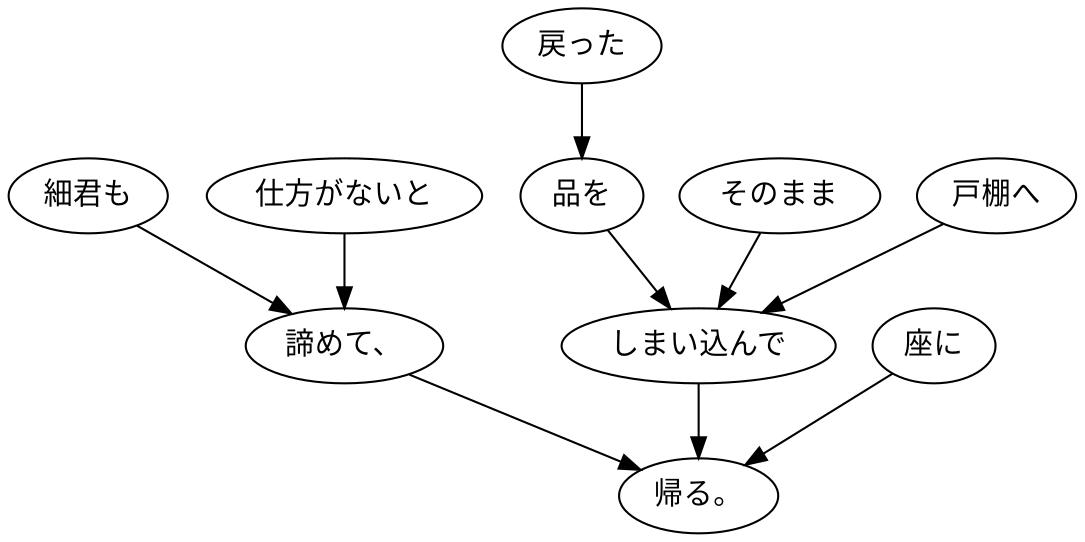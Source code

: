 digraph graph7079 {
	node0 [label="細君も"];
	node1 [label="仕方がないと"];
	node2 [label="諦めて、"];
	node3 [label="戻った"];
	node4 [label="品を"];
	node5 [label="そのまま"];
	node6 [label="戸棚へ"];
	node7 [label="しまい込んで"];
	node8 [label="座に"];
	node9 [label="帰る。"];
	node0 -> node2;
	node1 -> node2;
	node2 -> node9;
	node3 -> node4;
	node4 -> node7;
	node5 -> node7;
	node6 -> node7;
	node7 -> node9;
	node8 -> node9;
}
